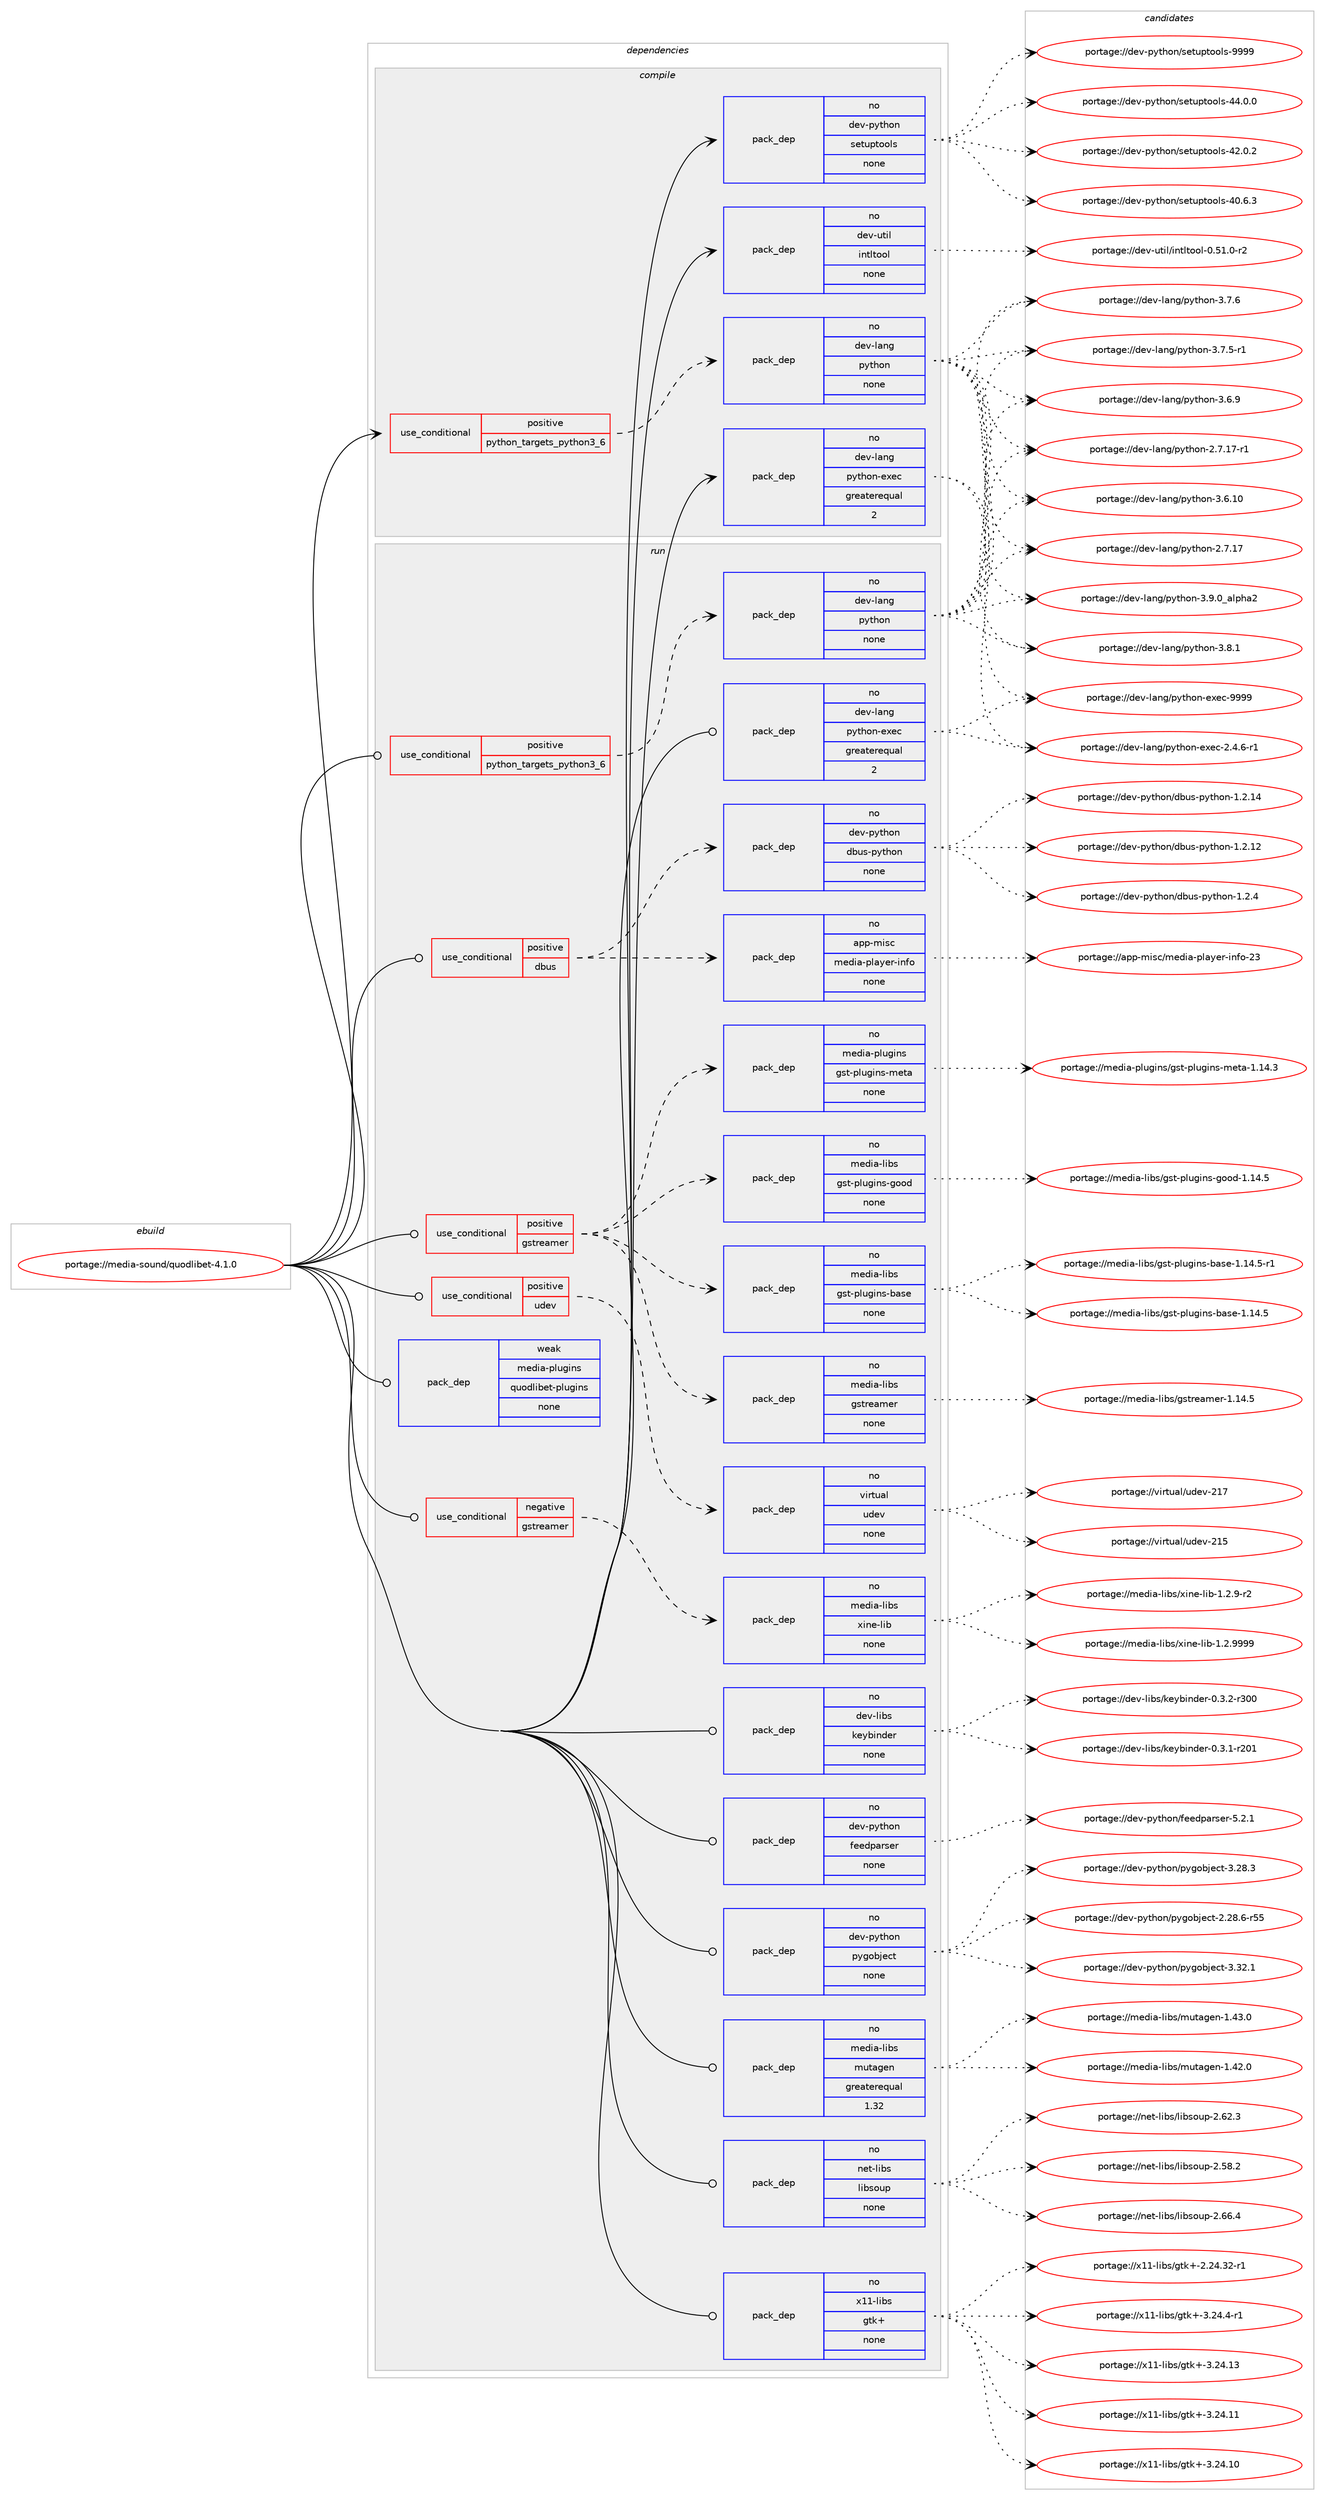 digraph prolog {

# *************
# Graph options
# *************

newrank=true;
concentrate=true;
compound=true;
graph [rankdir=LR,fontname=Helvetica,fontsize=10,ranksep=1.5];#, ranksep=2.5, nodesep=0.2];
edge  [arrowhead=vee];
node  [fontname=Helvetica,fontsize=10];

# **********
# The ebuild
# **********

subgraph cluster_leftcol {
color=gray;
rank=same;
label=<<i>ebuild</i>>;
id [label="portage://media-sound/quodlibet-4.1.0", color=red, width=4, href="../media-sound/quodlibet-4.1.0.svg"];
}

# ****************
# The dependencies
# ****************

subgraph cluster_midcol {
color=gray;
label=<<i>dependencies</i>>;
subgraph cluster_compile {
fillcolor="#eeeeee";
style=filled;
label=<<i>compile</i>>;
subgraph cond41941 {
dependency186279 [label=<<TABLE BORDER="0" CELLBORDER="1" CELLSPACING="0" CELLPADDING="4"><TR><TD ROWSPAN="3" CELLPADDING="10">use_conditional</TD></TR><TR><TD>positive</TD></TR><TR><TD>python_targets_python3_6</TD></TR></TABLE>>, shape=none, color=red];
subgraph pack141447 {
dependency186280 [label=<<TABLE BORDER="0" CELLBORDER="1" CELLSPACING="0" CELLPADDING="4" WIDTH="220"><TR><TD ROWSPAN="6" CELLPADDING="30">pack_dep</TD></TR><TR><TD WIDTH="110">no</TD></TR><TR><TD>dev-lang</TD></TR><TR><TD>python</TD></TR><TR><TD>none</TD></TR><TR><TD></TD></TR></TABLE>>, shape=none, color=blue];
}
dependency186279:e -> dependency186280:w [weight=20,style="dashed",arrowhead="vee"];
}
id:e -> dependency186279:w [weight=20,style="solid",arrowhead="vee"];
subgraph pack141448 {
dependency186281 [label=<<TABLE BORDER="0" CELLBORDER="1" CELLSPACING="0" CELLPADDING="4" WIDTH="220"><TR><TD ROWSPAN="6" CELLPADDING="30">pack_dep</TD></TR><TR><TD WIDTH="110">no</TD></TR><TR><TD>dev-lang</TD></TR><TR><TD>python-exec</TD></TR><TR><TD>greaterequal</TD></TR><TR><TD>2</TD></TR></TABLE>>, shape=none, color=blue];
}
id:e -> dependency186281:w [weight=20,style="solid",arrowhead="vee"];
subgraph pack141449 {
dependency186282 [label=<<TABLE BORDER="0" CELLBORDER="1" CELLSPACING="0" CELLPADDING="4" WIDTH="220"><TR><TD ROWSPAN="6" CELLPADDING="30">pack_dep</TD></TR><TR><TD WIDTH="110">no</TD></TR><TR><TD>dev-python</TD></TR><TR><TD>setuptools</TD></TR><TR><TD>none</TD></TR><TR><TD></TD></TR></TABLE>>, shape=none, color=blue];
}
id:e -> dependency186282:w [weight=20,style="solid",arrowhead="vee"];
subgraph pack141450 {
dependency186283 [label=<<TABLE BORDER="0" CELLBORDER="1" CELLSPACING="0" CELLPADDING="4" WIDTH="220"><TR><TD ROWSPAN="6" CELLPADDING="30">pack_dep</TD></TR><TR><TD WIDTH="110">no</TD></TR><TR><TD>dev-util</TD></TR><TR><TD>intltool</TD></TR><TR><TD>none</TD></TR><TR><TD></TD></TR></TABLE>>, shape=none, color=blue];
}
id:e -> dependency186283:w [weight=20,style="solid",arrowhead="vee"];
}
subgraph cluster_compileandrun {
fillcolor="#eeeeee";
style=filled;
label=<<i>compile and run</i>>;
}
subgraph cluster_run {
fillcolor="#eeeeee";
style=filled;
label=<<i>run</i>>;
subgraph cond41942 {
dependency186284 [label=<<TABLE BORDER="0" CELLBORDER="1" CELLSPACING="0" CELLPADDING="4"><TR><TD ROWSPAN="3" CELLPADDING="10">use_conditional</TD></TR><TR><TD>negative</TD></TR><TR><TD>gstreamer</TD></TR></TABLE>>, shape=none, color=red];
subgraph pack141451 {
dependency186285 [label=<<TABLE BORDER="0" CELLBORDER="1" CELLSPACING="0" CELLPADDING="4" WIDTH="220"><TR><TD ROWSPAN="6" CELLPADDING="30">pack_dep</TD></TR><TR><TD WIDTH="110">no</TD></TR><TR><TD>media-libs</TD></TR><TR><TD>xine-lib</TD></TR><TR><TD>none</TD></TR><TR><TD></TD></TR></TABLE>>, shape=none, color=blue];
}
dependency186284:e -> dependency186285:w [weight=20,style="dashed",arrowhead="vee"];
}
id:e -> dependency186284:w [weight=20,style="solid",arrowhead="odot"];
subgraph cond41943 {
dependency186286 [label=<<TABLE BORDER="0" CELLBORDER="1" CELLSPACING="0" CELLPADDING="4"><TR><TD ROWSPAN="3" CELLPADDING="10">use_conditional</TD></TR><TR><TD>positive</TD></TR><TR><TD>dbus</TD></TR></TABLE>>, shape=none, color=red];
subgraph pack141452 {
dependency186287 [label=<<TABLE BORDER="0" CELLBORDER="1" CELLSPACING="0" CELLPADDING="4" WIDTH="220"><TR><TD ROWSPAN="6" CELLPADDING="30">pack_dep</TD></TR><TR><TD WIDTH="110">no</TD></TR><TR><TD>app-misc</TD></TR><TR><TD>media-player-info</TD></TR><TR><TD>none</TD></TR><TR><TD></TD></TR></TABLE>>, shape=none, color=blue];
}
dependency186286:e -> dependency186287:w [weight=20,style="dashed",arrowhead="vee"];
subgraph pack141453 {
dependency186288 [label=<<TABLE BORDER="0" CELLBORDER="1" CELLSPACING="0" CELLPADDING="4" WIDTH="220"><TR><TD ROWSPAN="6" CELLPADDING="30">pack_dep</TD></TR><TR><TD WIDTH="110">no</TD></TR><TR><TD>dev-python</TD></TR><TR><TD>dbus-python</TD></TR><TR><TD>none</TD></TR><TR><TD></TD></TR></TABLE>>, shape=none, color=blue];
}
dependency186286:e -> dependency186288:w [weight=20,style="dashed",arrowhead="vee"];
}
id:e -> dependency186286:w [weight=20,style="solid",arrowhead="odot"];
subgraph cond41944 {
dependency186289 [label=<<TABLE BORDER="0" CELLBORDER="1" CELLSPACING="0" CELLPADDING="4"><TR><TD ROWSPAN="3" CELLPADDING="10">use_conditional</TD></TR><TR><TD>positive</TD></TR><TR><TD>gstreamer</TD></TR></TABLE>>, shape=none, color=red];
subgraph pack141454 {
dependency186290 [label=<<TABLE BORDER="0" CELLBORDER="1" CELLSPACING="0" CELLPADDING="4" WIDTH="220"><TR><TD ROWSPAN="6" CELLPADDING="30">pack_dep</TD></TR><TR><TD WIDTH="110">no</TD></TR><TR><TD>media-libs</TD></TR><TR><TD>gstreamer</TD></TR><TR><TD>none</TD></TR><TR><TD></TD></TR></TABLE>>, shape=none, color=blue];
}
dependency186289:e -> dependency186290:w [weight=20,style="dashed",arrowhead="vee"];
subgraph pack141455 {
dependency186291 [label=<<TABLE BORDER="0" CELLBORDER="1" CELLSPACING="0" CELLPADDING="4" WIDTH="220"><TR><TD ROWSPAN="6" CELLPADDING="30">pack_dep</TD></TR><TR><TD WIDTH="110">no</TD></TR><TR><TD>media-libs</TD></TR><TR><TD>gst-plugins-base</TD></TR><TR><TD>none</TD></TR><TR><TD></TD></TR></TABLE>>, shape=none, color=blue];
}
dependency186289:e -> dependency186291:w [weight=20,style="dashed",arrowhead="vee"];
subgraph pack141456 {
dependency186292 [label=<<TABLE BORDER="0" CELLBORDER="1" CELLSPACING="0" CELLPADDING="4" WIDTH="220"><TR><TD ROWSPAN="6" CELLPADDING="30">pack_dep</TD></TR><TR><TD WIDTH="110">no</TD></TR><TR><TD>media-libs</TD></TR><TR><TD>gst-plugins-good</TD></TR><TR><TD>none</TD></TR><TR><TD></TD></TR></TABLE>>, shape=none, color=blue];
}
dependency186289:e -> dependency186292:w [weight=20,style="dashed",arrowhead="vee"];
subgraph pack141457 {
dependency186293 [label=<<TABLE BORDER="0" CELLBORDER="1" CELLSPACING="0" CELLPADDING="4" WIDTH="220"><TR><TD ROWSPAN="6" CELLPADDING="30">pack_dep</TD></TR><TR><TD WIDTH="110">no</TD></TR><TR><TD>media-plugins</TD></TR><TR><TD>gst-plugins-meta</TD></TR><TR><TD>none</TD></TR><TR><TD></TD></TR></TABLE>>, shape=none, color=blue];
}
dependency186289:e -> dependency186293:w [weight=20,style="dashed",arrowhead="vee"];
}
id:e -> dependency186289:w [weight=20,style="solid",arrowhead="odot"];
subgraph cond41945 {
dependency186294 [label=<<TABLE BORDER="0" CELLBORDER="1" CELLSPACING="0" CELLPADDING="4"><TR><TD ROWSPAN="3" CELLPADDING="10">use_conditional</TD></TR><TR><TD>positive</TD></TR><TR><TD>python_targets_python3_6</TD></TR></TABLE>>, shape=none, color=red];
subgraph pack141458 {
dependency186295 [label=<<TABLE BORDER="0" CELLBORDER="1" CELLSPACING="0" CELLPADDING="4" WIDTH="220"><TR><TD ROWSPAN="6" CELLPADDING="30">pack_dep</TD></TR><TR><TD WIDTH="110">no</TD></TR><TR><TD>dev-lang</TD></TR><TR><TD>python</TD></TR><TR><TD>none</TD></TR><TR><TD></TD></TR></TABLE>>, shape=none, color=blue];
}
dependency186294:e -> dependency186295:w [weight=20,style="dashed",arrowhead="vee"];
}
id:e -> dependency186294:w [weight=20,style="solid",arrowhead="odot"];
subgraph cond41946 {
dependency186296 [label=<<TABLE BORDER="0" CELLBORDER="1" CELLSPACING="0" CELLPADDING="4"><TR><TD ROWSPAN="3" CELLPADDING="10">use_conditional</TD></TR><TR><TD>positive</TD></TR><TR><TD>udev</TD></TR></TABLE>>, shape=none, color=red];
subgraph pack141459 {
dependency186297 [label=<<TABLE BORDER="0" CELLBORDER="1" CELLSPACING="0" CELLPADDING="4" WIDTH="220"><TR><TD ROWSPAN="6" CELLPADDING="30">pack_dep</TD></TR><TR><TD WIDTH="110">no</TD></TR><TR><TD>virtual</TD></TR><TR><TD>udev</TD></TR><TR><TD>none</TD></TR><TR><TD></TD></TR></TABLE>>, shape=none, color=blue];
}
dependency186296:e -> dependency186297:w [weight=20,style="dashed",arrowhead="vee"];
}
id:e -> dependency186296:w [weight=20,style="solid",arrowhead="odot"];
subgraph pack141460 {
dependency186298 [label=<<TABLE BORDER="0" CELLBORDER="1" CELLSPACING="0" CELLPADDING="4" WIDTH="220"><TR><TD ROWSPAN="6" CELLPADDING="30">pack_dep</TD></TR><TR><TD WIDTH="110">no</TD></TR><TR><TD>dev-lang</TD></TR><TR><TD>python-exec</TD></TR><TR><TD>greaterequal</TD></TR><TR><TD>2</TD></TR></TABLE>>, shape=none, color=blue];
}
id:e -> dependency186298:w [weight=20,style="solid",arrowhead="odot"];
subgraph pack141461 {
dependency186299 [label=<<TABLE BORDER="0" CELLBORDER="1" CELLSPACING="0" CELLPADDING="4" WIDTH="220"><TR><TD ROWSPAN="6" CELLPADDING="30">pack_dep</TD></TR><TR><TD WIDTH="110">no</TD></TR><TR><TD>dev-libs</TD></TR><TR><TD>keybinder</TD></TR><TR><TD>none</TD></TR><TR><TD></TD></TR></TABLE>>, shape=none, color=blue];
}
id:e -> dependency186299:w [weight=20,style="solid",arrowhead="odot"];
subgraph pack141462 {
dependency186300 [label=<<TABLE BORDER="0" CELLBORDER="1" CELLSPACING="0" CELLPADDING="4" WIDTH="220"><TR><TD ROWSPAN="6" CELLPADDING="30">pack_dep</TD></TR><TR><TD WIDTH="110">no</TD></TR><TR><TD>dev-python</TD></TR><TR><TD>feedparser</TD></TR><TR><TD>none</TD></TR><TR><TD></TD></TR></TABLE>>, shape=none, color=blue];
}
id:e -> dependency186300:w [weight=20,style="solid",arrowhead="odot"];
subgraph pack141463 {
dependency186301 [label=<<TABLE BORDER="0" CELLBORDER="1" CELLSPACING="0" CELLPADDING="4" WIDTH="220"><TR><TD ROWSPAN="6" CELLPADDING="30">pack_dep</TD></TR><TR><TD WIDTH="110">no</TD></TR><TR><TD>dev-python</TD></TR><TR><TD>pygobject</TD></TR><TR><TD>none</TD></TR><TR><TD></TD></TR></TABLE>>, shape=none, color=blue];
}
id:e -> dependency186301:w [weight=20,style="solid",arrowhead="odot"];
subgraph pack141464 {
dependency186302 [label=<<TABLE BORDER="0" CELLBORDER="1" CELLSPACING="0" CELLPADDING="4" WIDTH="220"><TR><TD ROWSPAN="6" CELLPADDING="30">pack_dep</TD></TR><TR><TD WIDTH="110">no</TD></TR><TR><TD>media-libs</TD></TR><TR><TD>mutagen</TD></TR><TR><TD>greaterequal</TD></TR><TR><TD>1.32</TD></TR></TABLE>>, shape=none, color=blue];
}
id:e -> dependency186302:w [weight=20,style="solid",arrowhead="odot"];
subgraph pack141465 {
dependency186303 [label=<<TABLE BORDER="0" CELLBORDER="1" CELLSPACING="0" CELLPADDING="4" WIDTH="220"><TR><TD ROWSPAN="6" CELLPADDING="30">pack_dep</TD></TR><TR><TD WIDTH="110">no</TD></TR><TR><TD>net-libs</TD></TR><TR><TD>libsoup</TD></TR><TR><TD>none</TD></TR><TR><TD></TD></TR></TABLE>>, shape=none, color=blue];
}
id:e -> dependency186303:w [weight=20,style="solid",arrowhead="odot"];
subgraph pack141466 {
dependency186304 [label=<<TABLE BORDER="0" CELLBORDER="1" CELLSPACING="0" CELLPADDING="4" WIDTH="220"><TR><TD ROWSPAN="6" CELLPADDING="30">pack_dep</TD></TR><TR><TD WIDTH="110">no</TD></TR><TR><TD>x11-libs</TD></TR><TR><TD>gtk+</TD></TR><TR><TD>none</TD></TR><TR><TD></TD></TR></TABLE>>, shape=none, color=blue];
}
id:e -> dependency186304:w [weight=20,style="solid",arrowhead="odot"];
subgraph pack141467 {
dependency186305 [label=<<TABLE BORDER="0" CELLBORDER="1" CELLSPACING="0" CELLPADDING="4" WIDTH="220"><TR><TD ROWSPAN="6" CELLPADDING="30">pack_dep</TD></TR><TR><TD WIDTH="110">weak</TD></TR><TR><TD>media-plugins</TD></TR><TR><TD>quodlibet-plugins</TD></TR><TR><TD>none</TD></TR><TR><TD></TD></TR></TABLE>>, shape=none, color=blue];
}
id:e -> dependency186305:w [weight=20,style="solid",arrowhead="odot"];
}
}

# **************
# The candidates
# **************

subgraph cluster_choices {
rank=same;
color=gray;
label=<<i>candidates</i>>;

subgraph choice141447 {
color=black;
nodesep=1;
choice10010111845108971101034711212111610411111045514657464895971081121049750 [label="portage://dev-lang/python-3.9.0_alpha2", color=red, width=4,href="../dev-lang/python-3.9.0_alpha2.svg"];
choice100101118451089711010347112121116104111110455146564649 [label="portage://dev-lang/python-3.8.1", color=red, width=4,href="../dev-lang/python-3.8.1.svg"];
choice100101118451089711010347112121116104111110455146554654 [label="portage://dev-lang/python-3.7.6", color=red, width=4,href="../dev-lang/python-3.7.6.svg"];
choice1001011184510897110103471121211161041111104551465546534511449 [label="portage://dev-lang/python-3.7.5-r1", color=red, width=4,href="../dev-lang/python-3.7.5-r1.svg"];
choice100101118451089711010347112121116104111110455146544657 [label="portage://dev-lang/python-3.6.9", color=red, width=4,href="../dev-lang/python-3.6.9.svg"];
choice10010111845108971101034711212111610411111045514654464948 [label="portage://dev-lang/python-3.6.10", color=red, width=4,href="../dev-lang/python-3.6.10.svg"];
choice100101118451089711010347112121116104111110455046554649554511449 [label="portage://dev-lang/python-2.7.17-r1", color=red, width=4,href="../dev-lang/python-2.7.17-r1.svg"];
choice10010111845108971101034711212111610411111045504655464955 [label="portage://dev-lang/python-2.7.17", color=red, width=4,href="../dev-lang/python-2.7.17.svg"];
dependency186280:e -> choice10010111845108971101034711212111610411111045514657464895971081121049750:w [style=dotted,weight="100"];
dependency186280:e -> choice100101118451089711010347112121116104111110455146564649:w [style=dotted,weight="100"];
dependency186280:e -> choice100101118451089711010347112121116104111110455146554654:w [style=dotted,weight="100"];
dependency186280:e -> choice1001011184510897110103471121211161041111104551465546534511449:w [style=dotted,weight="100"];
dependency186280:e -> choice100101118451089711010347112121116104111110455146544657:w [style=dotted,weight="100"];
dependency186280:e -> choice10010111845108971101034711212111610411111045514654464948:w [style=dotted,weight="100"];
dependency186280:e -> choice100101118451089711010347112121116104111110455046554649554511449:w [style=dotted,weight="100"];
dependency186280:e -> choice10010111845108971101034711212111610411111045504655464955:w [style=dotted,weight="100"];
}
subgraph choice141448 {
color=black;
nodesep=1;
choice10010111845108971101034711212111610411111045101120101994557575757 [label="portage://dev-lang/python-exec-9999", color=red, width=4,href="../dev-lang/python-exec-9999.svg"];
choice10010111845108971101034711212111610411111045101120101994550465246544511449 [label="portage://dev-lang/python-exec-2.4.6-r1", color=red, width=4,href="../dev-lang/python-exec-2.4.6-r1.svg"];
dependency186281:e -> choice10010111845108971101034711212111610411111045101120101994557575757:w [style=dotted,weight="100"];
dependency186281:e -> choice10010111845108971101034711212111610411111045101120101994550465246544511449:w [style=dotted,weight="100"];
}
subgraph choice141449 {
color=black;
nodesep=1;
choice10010111845112121116104111110471151011161171121161111111081154557575757 [label="portage://dev-python/setuptools-9999", color=red, width=4,href="../dev-python/setuptools-9999.svg"];
choice100101118451121211161041111104711510111611711211611111110811545525246484648 [label="portage://dev-python/setuptools-44.0.0", color=red, width=4,href="../dev-python/setuptools-44.0.0.svg"];
choice100101118451121211161041111104711510111611711211611111110811545525046484650 [label="portage://dev-python/setuptools-42.0.2", color=red, width=4,href="../dev-python/setuptools-42.0.2.svg"];
choice100101118451121211161041111104711510111611711211611111110811545524846544651 [label="portage://dev-python/setuptools-40.6.3", color=red, width=4,href="../dev-python/setuptools-40.6.3.svg"];
dependency186282:e -> choice10010111845112121116104111110471151011161171121161111111081154557575757:w [style=dotted,weight="100"];
dependency186282:e -> choice100101118451121211161041111104711510111611711211611111110811545525246484648:w [style=dotted,weight="100"];
dependency186282:e -> choice100101118451121211161041111104711510111611711211611111110811545525046484650:w [style=dotted,weight="100"];
dependency186282:e -> choice100101118451121211161041111104711510111611711211611111110811545524846544651:w [style=dotted,weight="100"];
}
subgraph choice141450 {
color=black;
nodesep=1;
choice1001011184511711610510847105110116108116111111108454846534946484511450 [label="portage://dev-util/intltool-0.51.0-r2", color=red, width=4,href="../dev-util/intltool-0.51.0-r2.svg"];
dependency186283:e -> choice1001011184511711610510847105110116108116111111108454846534946484511450:w [style=dotted,weight="100"];
}
subgraph choice141451 {
color=black;
nodesep=1;
choice109101100105974510810598115471201051101014510810598454946504657575757 [label="portage://media-libs/xine-lib-1.2.9999", color=red, width=4,href="../media-libs/xine-lib-1.2.9999.svg"];
choice1091011001059745108105981154712010511010145108105984549465046574511450 [label="portage://media-libs/xine-lib-1.2.9-r2", color=red, width=4,href="../media-libs/xine-lib-1.2.9-r2.svg"];
dependency186285:e -> choice109101100105974510810598115471201051101014510810598454946504657575757:w [style=dotted,weight="100"];
dependency186285:e -> choice1091011001059745108105981154712010511010145108105984549465046574511450:w [style=dotted,weight="100"];
}
subgraph choice141452 {
color=black;
nodesep=1;
choice9711211245109105115994710910110010597451121089712110111445105110102111455051 [label="portage://app-misc/media-player-info-23", color=red, width=4,href="../app-misc/media-player-info-23.svg"];
dependency186287:e -> choice9711211245109105115994710910110010597451121089712110111445105110102111455051:w [style=dotted,weight="100"];
}
subgraph choice141453 {
color=black;
nodesep=1;
choice10010111845112121116104111110471009811711545112121116104111110454946504652 [label="portage://dev-python/dbus-python-1.2.4", color=red, width=4,href="../dev-python/dbus-python-1.2.4.svg"];
choice1001011184511212111610411111047100981171154511212111610411111045494650464952 [label="portage://dev-python/dbus-python-1.2.14", color=red, width=4,href="../dev-python/dbus-python-1.2.14.svg"];
choice1001011184511212111610411111047100981171154511212111610411111045494650464950 [label="portage://dev-python/dbus-python-1.2.12", color=red, width=4,href="../dev-python/dbus-python-1.2.12.svg"];
dependency186288:e -> choice10010111845112121116104111110471009811711545112121116104111110454946504652:w [style=dotted,weight="100"];
dependency186288:e -> choice1001011184511212111610411111047100981171154511212111610411111045494650464952:w [style=dotted,weight="100"];
dependency186288:e -> choice1001011184511212111610411111047100981171154511212111610411111045494650464950:w [style=dotted,weight="100"];
}
subgraph choice141454 {
color=black;
nodesep=1;
choice109101100105974510810598115471031151161141019710910111445494649524653 [label="portage://media-libs/gstreamer-1.14.5", color=red, width=4,href="../media-libs/gstreamer-1.14.5.svg"];
dependency186290:e -> choice109101100105974510810598115471031151161141019710910111445494649524653:w [style=dotted,weight="100"];
}
subgraph choice141455 {
color=black;
nodesep=1;
choice1091011001059745108105981154710311511645112108117103105110115459897115101454946495246534511449 [label="portage://media-libs/gst-plugins-base-1.14.5-r1", color=red, width=4,href="../media-libs/gst-plugins-base-1.14.5-r1.svg"];
choice109101100105974510810598115471031151164511210811710310511011545989711510145494649524653 [label="portage://media-libs/gst-plugins-base-1.14.5", color=red, width=4,href="../media-libs/gst-plugins-base-1.14.5.svg"];
dependency186291:e -> choice1091011001059745108105981154710311511645112108117103105110115459897115101454946495246534511449:w [style=dotted,weight="100"];
dependency186291:e -> choice109101100105974510810598115471031151164511210811710310511011545989711510145494649524653:w [style=dotted,weight="100"];
}
subgraph choice141456 {
color=black;
nodesep=1;
choice10910110010597451081059811547103115116451121081171031051101154510311111110045494649524653 [label="portage://media-libs/gst-plugins-good-1.14.5", color=red, width=4,href="../media-libs/gst-plugins-good-1.14.5.svg"];
dependency186292:e -> choice10910110010597451081059811547103115116451121081171031051101154510311111110045494649524653:w [style=dotted,weight="100"];
}
subgraph choice141457 {
color=black;
nodesep=1;
choice10910110010597451121081171031051101154710311511645112108117103105110115451091011169745494649524651 [label="portage://media-plugins/gst-plugins-meta-1.14.3", color=red, width=4,href="../media-plugins/gst-plugins-meta-1.14.3.svg"];
dependency186293:e -> choice10910110010597451121081171031051101154710311511645112108117103105110115451091011169745494649524651:w [style=dotted,weight="100"];
}
subgraph choice141458 {
color=black;
nodesep=1;
choice10010111845108971101034711212111610411111045514657464895971081121049750 [label="portage://dev-lang/python-3.9.0_alpha2", color=red, width=4,href="../dev-lang/python-3.9.0_alpha2.svg"];
choice100101118451089711010347112121116104111110455146564649 [label="portage://dev-lang/python-3.8.1", color=red, width=4,href="../dev-lang/python-3.8.1.svg"];
choice100101118451089711010347112121116104111110455146554654 [label="portage://dev-lang/python-3.7.6", color=red, width=4,href="../dev-lang/python-3.7.6.svg"];
choice1001011184510897110103471121211161041111104551465546534511449 [label="portage://dev-lang/python-3.7.5-r1", color=red, width=4,href="../dev-lang/python-3.7.5-r1.svg"];
choice100101118451089711010347112121116104111110455146544657 [label="portage://dev-lang/python-3.6.9", color=red, width=4,href="../dev-lang/python-3.6.9.svg"];
choice10010111845108971101034711212111610411111045514654464948 [label="portage://dev-lang/python-3.6.10", color=red, width=4,href="../dev-lang/python-3.6.10.svg"];
choice100101118451089711010347112121116104111110455046554649554511449 [label="portage://dev-lang/python-2.7.17-r1", color=red, width=4,href="../dev-lang/python-2.7.17-r1.svg"];
choice10010111845108971101034711212111610411111045504655464955 [label="portage://dev-lang/python-2.7.17", color=red, width=4,href="../dev-lang/python-2.7.17.svg"];
dependency186295:e -> choice10010111845108971101034711212111610411111045514657464895971081121049750:w [style=dotted,weight="100"];
dependency186295:e -> choice100101118451089711010347112121116104111110455146564649:w [style=dotted,weight="100"];
dependency186295:e -> choice100101118451089711010347112121116104111110455146554654:w [style=dotted,weight="100"];
dependency186295:e -> choice1001011184510897110103471121211161041111104551465546534511449:w [style=dotted,weight="100"];
dependency186295:e -> choice100101118451089711010347112121116104111110455146544657:w [style=dotted,weight="100"];
dependency186295:e -> choice10010111845108971101034711212111610411111045514654464948:w [style=dotted,weight="100"];
dependency186295:e -> choice100101118451089711010347112121116104111110455046554649554511449:w [style=dotted,weight="100"];
dependency186295:e -> choice10010111845108971101034711212111610411111045504655464955:w [style=dotted,weight="100"];
}
subgraph choice141459 {
color=black;
nodesep=1;
choice118105114116117971084711710010111845504955 [label="portage://virtual/udev-217", color=red, width=4,href="../virtual/udev-217.svg"];
choice118105114116117971084711710010111845504953 [label="portage://virtual/udev-215", color=red, width=4,href="../virtual/udev-215.svg"];
dependency186297:e -> choice118105114116117971084711710010111845504955:w [style=dotted,weight="100"];
dependency186297:e -> choice118105114116117971084711710010111845504953:w [style=dotted,weight="100"];
}
subgraph choice141460 {
color=black;
nodesep=1;
choice10010111845108971101034711212111610411111045101120101994557575757 [label="portage://dev-lang/python-exec-9999", color=red, width=4,href="../dev-lang/python-exec-9999.svg"];
choice10010111845108971101034711212111610411111045101120101994550465246544511449 [label="portage://dev-lang/python-exec-2.4.6-r1", color=red, width=4,href="../dev-lang/python-exec-2.4.6-r1.svg"];
dependency186298:e -> choice10010111845108971101034711212111610411111045101120101994557575757:w [style=dotted,weight="100"];
dependency186298:e -> choice10010111845108971101034711212111610411111045101120101994550465246544511449:w [style=dotted,weight="100"];
}
subgraph choice141461 {
color=black;
nodesep=1;
choice1001011184510810598115471071011219810511010010111445484651465045114514848 [label="portage://dev-libs/keybinder-0.3.2-r300", color=red, width=4,href="../dev-libs/keybinder-0.3.2-r300.svg"];
choice1001011184510810598115471071011219810511010010111445484651464945114504849 [label="portage://dev-libs/keybinder-0.3.1-r201", color=red, width=4,href="../dev-libs/keybinder-0.3.1-r201.svg"];
dependency186299:e -> choice1001011184510810598115471071011219810511010010111445484651465045114514848:w [style=dotted,weight="100"];
dependency186299:e -> choice1001011184510810598115471071011219810511010010111445484651464945114504849:w [style=dotted,weight="100"];
}
subgraph choice141462 {
color=black;
nodesep=1;
choice100101118451121211161041111104710210110110011297114115101114455346504649 [label="portage://dev-python/feedparser-5.2.1", color=red, width=4,href="../dev-python/feedparser-5.2.1.svg"];
dependency186300:e -> choice100101118451121211161041111104710210110110011297114115101114455346504649:w [style=dotted,weight="100"];
}
subgraph choice141463 {
color=black;
nodesep=1;
choice1001011184511212111610411111047112121103111981061019911645514651504649 [label="portage://dev-python/pygobject-3.32.1", color=red, width=4,href="../dev-python/pygobject-3.32.1.svg"];
choice1001011184511212111610411111047112121103111981061019911645514650564651 [label="portage://dev-python/pygobject-3.28.3", color=red, width=4,href="../dev-python/pygobject-3.28.3.svg"];
choice1001011184511212111610411111047112121103111981061019911645504650564654451145353 [label="portage://dev-python/pygobject-2.28.6-r55", color=red, width=4,href="../dev-python/pygobject-2.28.6-r55.svg"];
dependency186301:e -> choice1001011184511212111610411111047112121103111981061019911645514651504649:w [style=dotted,weight="100"];
dependency186301:e -> choice1001011184511212111610411111047112121103111981061019911645514650564651:w [style=dotted,weight="100"];
dependency186301:e -> choice1001011184511212111610411111047112121103111981061019911645504650564654451145353:w [style=dotted,weight="100"];
}
subgraph choice141464 {
color=black;
nodesep=1;
choice109101100105974510810598115471091171169710310111045494652514648 [label="portage://media-libs/mutagen-1.43.0", color=red, width=4,href="../media-libs/mutagen-1.43.0.svg"];
choice109101100105974510810598115471091171169710310111045494652504648 [label="portage://media-libs/mutagen-1.42.0", color=red, width=4,href="../media-libs/mutagen-1.42.0.svg"];
dependency186302:e -> choice109101100105974510810598115471091171169710310111045494652514648:w [style=dotted,weight="100"];
dependency186302:e -> choice109101100105974510810598115471091171169710310111045494652504648:w [style=dotted,weight="100"];
}
subgraph choice141465 {
color=black;
nodesep=1;
choice1101011164510810598115471081059811511111711245504654544652 [label="portage://net-libs/libsoup-2.66.4", color=red, width=4,href="../net-libs/libsoup-2.66.4.svg"];
choice1101011164510810598115471081059811511111711245504654504651 [label="portage://net-libs/libsoup-2.62.3", color=red, width=4,href="../net-libs/libsoup-2.62.3.svg"];
choice1101011164510810598115471081059811511111711245504653564650 [label="portage://net-libs/libsoup-2.58.2", color=red, width=4,href="../net-libs/libsoup-2.58.2.svg"];
dependency186303:e -> choice1101011164510810598115471081059811511111711245504654544652:w [style=dotted,weight="100"];
dependency186303:e -> choice1101011164510810598115471081059811511111711245504654504651:w [style=dotted,weight="100"];
dependency186303:e -> choice1101011164510810598115471081059811511111711245504653564650:w [style=dotted,weight="100"];
}
subgraph choice141466 {
color=black;
nodesep=1;
choice120494945108105981154710311610743455146505246524511449 [label="portage://x11-libs/gtk+-3.24.4-r1", color=red, width=4,href="../x11-libs/gtk+-3.24.4-r1.svg"];
choice1204949451081059811547103116107434551465052464951 [label="portage://x11-libs/gtk+-3.24.13", color=red, width=4,href="../x11-libs/gtk+-3.24.13.svg"];
choice1204949451081059811547103116107434551465052464949 [label="portage://x11-libs/gtk+-3.24.11", color=red, width=4,href="../x11-libs/gtk+-3.24.11.svg"];
choice1204949451081059811547103116107434551465052464948 [label="portage://x11-libs/gtk+-3.24.10", color=red, width=4,href="../x11-libs/gtk+-3.24.10.svg"];
choice12049494510810598115471031161074345504650524651504511449 [label="portage://x11-libs/gtk+-2.24.32-r1", color=red, width=4,href="../x11-libs/gtk+-2.24.32-r1.svg"];
dependency186304:e -> choice120494945108105981154710311610743455146505246524511449:w [style=dotted,weight="100"];
dependency186304:e -> choice1204949451081059811547103116107434551465052464951:w [style=dotted,weight="100"];
dependency186304:e -> choice1204949451081059811547103116107434551465052464949:w [style=dotted,weight="100"];
dependency186304:e -> choice1204949451081059811547103116107434551465052464948:w [style=dotted,weight="100"];
dependency186304:e -> choice12049494510810598115471031161074345504650524651504511449:w [style=dotted,weight="100"];
}
subgraph choice141467 {
color=black;
nodesep=1;
}
}

}
